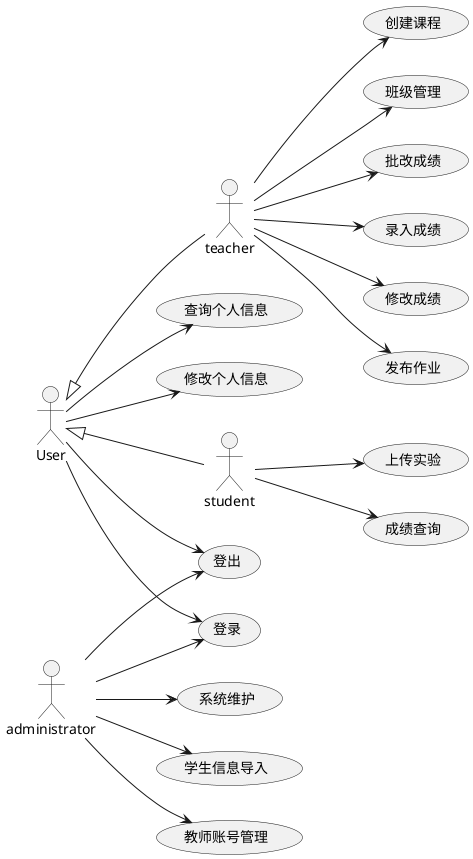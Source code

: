 @startuml

left to right direction
skinparam packageStyle rectangle
actor student
actor teacher
actor administrator
User <|-- student
User <|-- teacher

' 用户用例集
User --> (查询个人信息)
User --> (修改个人信息)
student --> (上传实验)
student --> (成绩查询)
teacher --> (创建课程)
teacher --> (班级管理)
teacher --> (批改成绩)
teacher --> (录入成绩)
teacher --> (修改成绩)
teacher --> (发布作业)
User --> (登录)
User --> (登出)

' 管理员用例集
administrator --> (系统维护)
administrator --> (学生信息导入)
administrator --> (教师账号管理)
administrator --> (登录)
administrator --> (登出)

@enduml